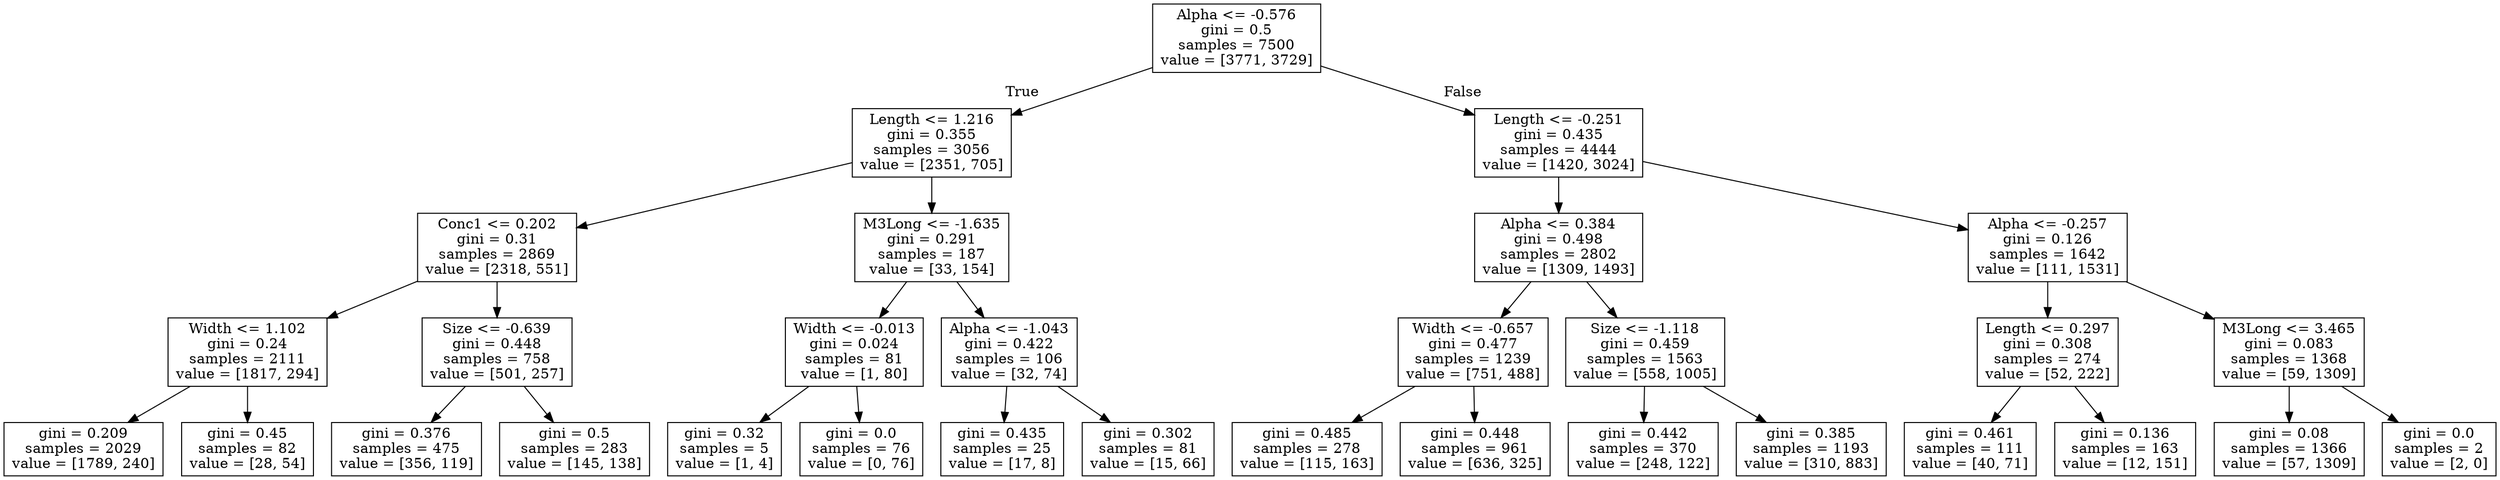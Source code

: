 digraph Tree {
node [shape=box] ;
0 [label="Alpha <= -0.576\ngini = 0.5\nsamples = 7500\nvalue = [3771, 3729]"] ;
1 [label="Length <= 1.216\ngini = 0.355\nsamples = 3056\nvalue = [2351, 705]"] ;
0 -> 1 [labeldistance=2.5, labelangle=45, headlabel="True"] ;
2 [label="Conc1 <= 0.202\ngini = 0.31\nsamples = 2869\nvalue = [2318, 551]"] ;
1 -> 2 ;
3 [label="Width <= 1.102\ngini = 0.24\nsamples = 2111\nvalue = [1817, 294]"] ;
2 -> 3 ;
4 [label="gini = 0.209\nsamples = 2029\nvalue = [1789, 240]"] ;
3 -> 4 ;
5 [label="gini = 0.45\nsamples = 82\nvalue = [28, 54]"] ;
3 -> 5 ;
6 [label="Size <= -0.639\ngini = 0.448\nsamples = 758\nvalue = [501, 257]"] ;
2 -> 6 ;
7 [label="gini = 0.376\nsamples = 475\nvalue = [356, 119]"] ;
6 -> 7 ;
8 [label="gini = 0.5\nsamples = 283\nvalue = [145, 138]"] ;
6 -> 8 ;
9 [label="M3Long <= -1.635\ngini = 0.291\nsamples = 187\nvalue = [33, 154]"] ;
1 -> 9 ;
10 [label="Width <= -0.013\ngini = 0.024\nsamples = 81\nvalue = [1, 80]"] ;
9 -> 10 ;
11 [label="gini = 0.32\nsamples = 5\nvalue = [1, 4]"] ;
10 -> 11 ;
12 [label="gini = 0.0\nsamples = 76\nvalue = [0, 76]"] ;
10 -> 12 ;
13 [label="Alpha <= -1.043\ngini = 0.422\nsamples = 106\nvalue = [32, 74]"] ;
9 -> 13 ;
14 [label="gini = 0.435\nsamples = 25\nvalue = [17, 8]"] ;
13 -> 14 ;
15 [label="gini = 0.302\nsamples = 81\nvalue = [15, 66]"] ;
13 -> 15 ;
16 [label="Length <= -0.251\ngini = 0.435\nsamples = 4444\nvalue = [1420, 3024]"] ;
0 -> 16 [labeldistance=2.5, labelangle=-45, headlabel="False"] ;
17 [label="Alpha <= 0.384\ngini = 0.498\nsamples = 2802\nvalue = [1309, 1493]"] ;
16 -> 17 ;
18 [label="Width <= -0.657\ngini = 0.477\nsamples = 1239\nvalue = [751, 488]"] ;
17 -> 18 ;
19 [label="gini = 0.485\nsamples = 278\nvalue = [115, 163]"] ;
18 -> 19 ;
20 [label="gini = 0.448\nsamples = 961\nvalue = [636, 325]"] ;
18 -> 20 ;
21 [label="Size <= -1.118\ngini = 0.459\nsamples = 1563\nvalue = [558, 1005]"] ;
17 -> 21 ;
22 [label="gini = 0.442\nsamples = 370\nvalue = [248, 122]"] ;
21 -> 22 ;
23 [label="gini = 0.385\nsamples = 1193\nvalue = [310, 883]"] ;
21 -> 23 ;
24 [label="Alpha <= -0.257\ngini = 0.126\nsamples = 1642\nvalue = [111, 1531]"] ;
16 -> 24 ;
25 [label="Length <= 0.297\ngini = 0.308\nsamples = 274\nvalue = [52, 222]"] ;
24 -> 25 ;
26 [label="gini = 0.461\nsamples = 111\nvalue = [40, 71]"] ;
25 -> 26 ;
27 [label="gini = 0.136\nsamples = 163\nvalue = [12, 151]"] ;
25 -> 27 ;
28 [label="M3Long <= 3.465\ngini = 0.083\nsamples = 1368\nvalue = [59, 1309]"] ;
24 -> 28 ;
29 [label="gini = 0.08\nsamples = 1366\nvalue = [57, 1309]"] ;
28 -> 29 ;
30 [label="gini = 0.0\nsamples = 2\nvalue = [2, 0]"] ;
28 -> 30 ;
}